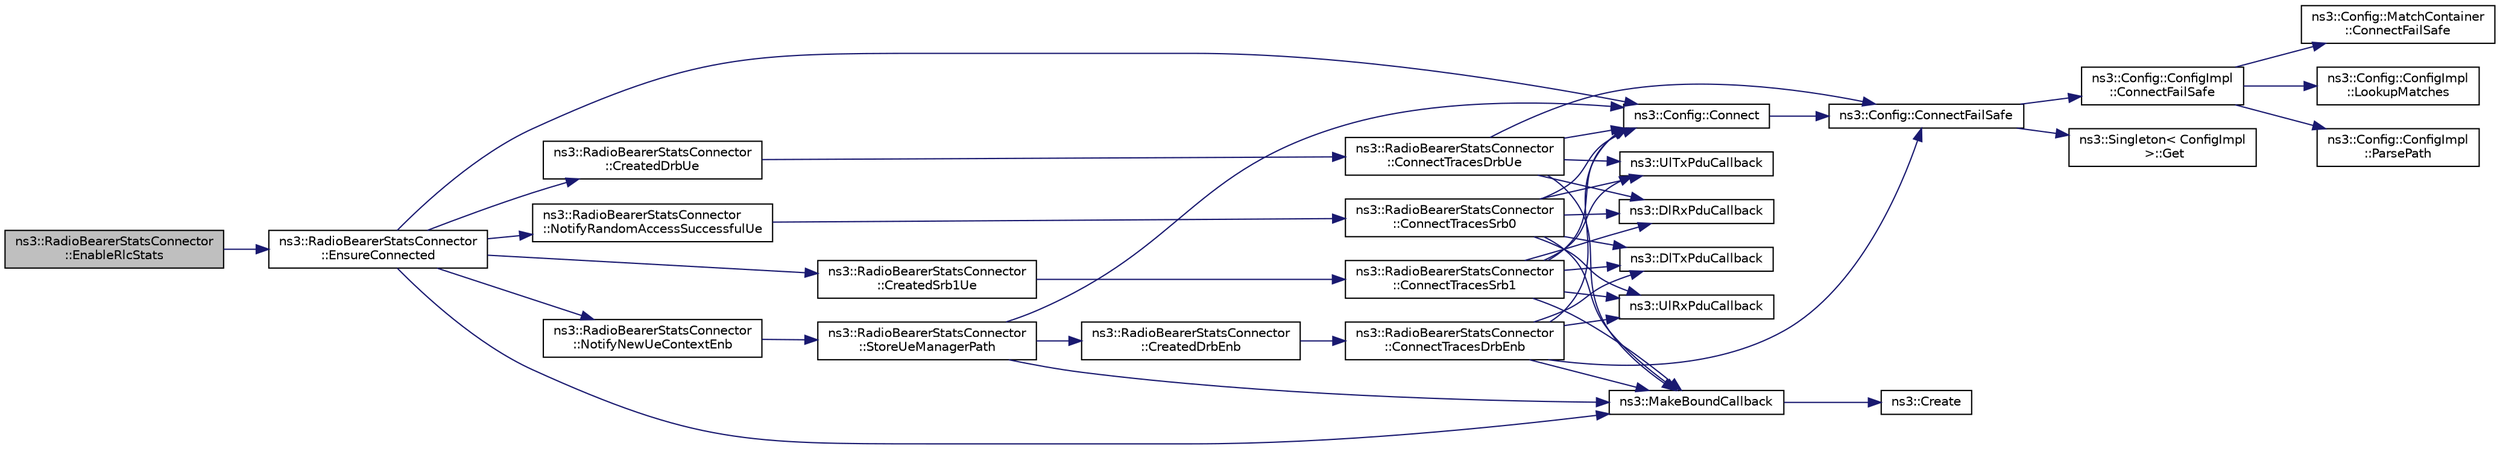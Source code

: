digraph "ns3::RadioBearerStatsConnector::EnableRlcStats"
{
 // LATEX_PDF_SIZE
  edge [fontname="Helvetica",fontsize="10",labelfontname="Helvetica",labelfontsize="10"];
  node [fontname="Helvetica",fontsize="10",shape=record];
  rankdir="LR";
  Node1 [label="ns3::RadioBearerStatsConnector\l::EnableRlcStats",height=0.2,width=0.4,color="black", fillcolor="grey75", style="filled", fontcolor="black",tooltip="Enables trace sinks for RLC layer."];
  Node1 -> Node2 [color="midnightblue",fontsize="10",style="solid",fontname="Helvetica"];
  Node2 [label="ns3::RadioBearerStatsConnector\l::EnsureConnected",height=0.2,width=0.4,color="black", fillcolor="white", style="filled",URL="$classns3_1_1_radio_bearer_stats_connector.html#aba249ded64e78b11c7d2d54354118154",tooltip="Connects trace sinks to appropriate trace sources."];
  Node2 -> Node3 [color="midnightblue",fontsize="10",style="solid",fontname="Helvetica"];
  Node3 [label="ns3::Config::Connect",height=0.2,width=0.4,color="black", fillcolor="white", style="filled",URL="$group__config.html#ga4014f151241cd0939b6cb64409605736",tooltip=" "];
  Node3 -> Node4 [color="midnightblue",fontsize="10",style="solid",fontname="Helvetica"];
  Node4 [label="ns3::Config::ConnectFailSafe",height=0.2,width=0.4,color="black", fillcolor="white", style="filled",URL="$namespacens3_1_1_config.html#aad60d6903a15881b81e982ad5312114a",tooltip="This function will attempt to find all trace sources which match the input path and will then connect..."];
  Node4 -> Node5 [color="midnightblue",fontsize="10",style="solid",fontname="Helvetica"];
  Node5 [label="ns3::Config::ConfigImpl\l::ConnectFailSafe",height=0.2,width=0.4,color="black", fillcolor="white", style="filled",URL="$classns3_1_1_config_1_1_config_impl.html#a5761c70117341e4ea296917bc095e6c0",tooltip="This function will attempt to find all trace sources which match the input path and will then connect..."];
  Node5 -> Node6 [color="midnightblue",fontsize="10",style="solid",fontname="Helvetica"];
  Node6 [label="ns3::Config::MatchContainer\l::ConnectFailSafe",height=0.2,width=0.4,color="black", fillcolor="white", style="filled",URL="$classns3_1_1_config_1_1_match_container.html#a8f3c268d2e6a9daec975497d200ec324",tooltip="Connect the specified sink to all the objects stored in this container."];
  Node5 -> Node7 [color="midnightblue",fontsize="10",style="solid",fontname="Helvetica"];
  Node7 [label="ns3::Config::ConfigImpl\l::LookupMatches",height=0.2,width=0.4,color="black", fillcolor="white", style="filled",URL="$classns3_1_1_config_1_1_config_impl.html#aef8d461e235704cdeb8a85581ba249fb",tooltip=" "];
  Node5 -> Node8 [color="midnightblue",fontsize="10",style="solid",fontname="Helvetica"];
  Node8 [label="ns3::Config::ConfigImpl\l::ParsePath",height=0.2,width=0.4,color="black", fillcolor="white", style="filled",URL="$classns3_1_1_config_1_1_config_impl.html#ab482a563857309e0e70beba3af32be71",tooltip="Break a Config path into the leading path and the last leaf token."];
  Node4 -> Node9 [color="midnightblue",fontsize="10",style="solid",fontname="Helvetica"];
  Node9 [label="ns3::Singleton\< ConfigImpl\l \>::Get",height=0.2,width=0.4,color="black", fillcolor="white", style="filled",URL="$classns3_1_1_singleton.html#a80a2cd3c25a27ea72add7a9f7a141ffa",tooltip="Get a pointer to the singleton instance."];
  Node2 -> Node10 [color="midnightblue",fontsize="10",style="solid",fontname="Helvetica"];
  Node10 [label="ns3::RadioBearerStatsConnector\l::CreatedDrbUe",height=0.2,width=0.4,color="black", fillcolor="white", style="filled",URL="$classns3_1_1_radio_bearer_stats_connector.html#ab2a3228e49606a0b3bf1c1f1ff57caf4",tooltip="Function hooked to DrbCreated trace source at UE RRC, which is fired when DRB is created,..."];
  Node10 -> Node11 [color="midnightblue",fontsize="10",style="solid",fontname="Helvetica"];
  Node11 [label="ns3::RadioBearerStatsConnector\l::ConnectTracesDrbUe",height=0.2,width=0.4,color="black", fillcolor="white", style="filled",URL="$classns3_1_1_radio_bearer_stats_connector.html#ac8e0bc40893582ac58be5df599ffb539",tooltip="Connects DRB trace sources at UE to RLC and PDCP calculators."];
  Node11 -> Node3 [color="midnightblue",fontsize="10",style="solid",fontname="Helvetica"];
  Node11 -> Node4 [color="midnightblue",fontsize="10",style="solid",fontname="Helvetica"];
  Node11 -> Node12 [color="midnightblue",fontsize="10",style="solid",fontname="Helvetica"];
  Node12 [label="ns3::DlRxPduCallback",height=0.2,width=0.4,color="black", fillcolor="white", style="filled",URL="$namespacens3.html#ae4fb5123d8a56fce742428b530ec4197",tooltip="Callback function for DL RX statistics for both RLC and PDCP."];
  Node11 -> Node13 [color="midnightblue",fontsize="10",style="solid",fontname="Helvetica"];
  Node13 [label="ns3::MakeBoundCallback",height=0.2,width=0.4,color="black", fillcolor="white", style="filled",URL="$group__makeboundcallback.html#ga1725d6362e6065faa0709f7c93f8d770",tooltip="Make Callbacks with one bound argument."];
  Node13 -> Node14 [color="midnightblue",fontsize="10",style="solid",fontname="Helvetica"];
  Node14 [label="ns3::Create",height=0.2,width=0.4,color="black", fillcolor="white", style="filled",URL="$group__ptr.html#ga086d8d4a76485a155f0408b85dcebede",tooltip="Create class instances by constructors with varying numbers of arguments and return them by Ptr."];
  Node11 -> Node15 [color="midnightblue",fontsize="10",style="solid",fontname="Helvetica"];
  Node15 [label="ns3::UlTxPduCallback",height=0.2,width=0.4,color="black", fillcolor="white", style="filled",URL="$namespacens3.html#ae624428f0992ac62a3c5f2e7318fb98e",tooltip="Callback function for UL TX statistics for both RLC and PDCP."];
  Node2 -> Node16 [color="midnightblue",fontsize="10",style="solid",fontname="Helvetica"];
  Node16 [label="ns3::RadioBearerStatsConnector\l::CreatedSrb1Ue",height=0.2,width=0.4,color="black", fillcolor="white", style="filled",URL="$classns3_1_1_radio_bearer_stats_connector.html#af0e47231b79a9e8c09e0297719a87e1d",tooltip="Function hooked to Srb1Created trace source at UE RRC, which is fired when SRB1 is created,..."];
  Node16 -> Node17 [color="midnightblue",fontsize="10",style="solid",fontname="Helvetica"];
  Node17 [label="ns3::RadioBearerStatsConnector\l::ConnectTracesSrb1",height=0.2,width=0.4,color="black", fillcolor="white", style="filled",URL="$classns3_1_1_radio_bearer_stats_connector.html#a36eaa4656a7636f47d5023ead3574f76",tooltip="Connects SRB1 trace sources at UE and eNB to RLC and PDCP calculators."];
  Node17 -> Node3 [color="midnightblue",fontsize="10",style="solid",fontname="Helvetica"];
  Node17 -> Node12 [color="midnightblue",fontsize="10",style="solid",fontname="Helvetica"];
  Node17 -> Node18 [color="midnightblue",fontsize="10",style="solid",fontname="Helvetica"];
  Node18 [label="ns3::DlTxPduCallback",height=0.2,width=0.4,color="black", fillcolor="white", style="filled",URL="$namespacens3.html#a7de82f7ed9986b9bcb67951f61e02ff4",tooltip="Callback function for DL TX statistics for both RLC and PDCP."];
  Node17 -> Node13 [color="midnightblue",fontsize="10",style="solid",fontname="Helvetica"];
  Node17 -> Node19 [color="midnightblue",fontsize="10",style="solid",fontname="Helvetica"];
  Node19 [label="ns3::UlRxPduCallback",height=0.2,width=0.4,color="black", fillcolor="white", style="filled",URL="$namespacens3.html#a269527c03607c9c885d7cff7667ec5e0",tooltip="Callback function for UL RX statistics for both RLC and PDCP."];
  Node17 -> Node15 [color="midnightblue",fontsize="10",style="solid",fontname="Helvetica"];
  Node2 -> Node13 [color="midnightblue",fontsize="10",style="solid",fontname="Helvetica"];
  Node2 -> Node20 [color="midnightblue",fontsize="10",style="solid",fontname="Helvetica"];
  Node20 [label="ns3::RadioBearerStatsConnector\l::NotifyNewUeContextEnb",height=0.2,width=0.4,color="black", fillcolor="white", style="filled",URL="$classns3_1_1_radio_bearer_stats_connector.html#a78cb88c11eff737f35c1ea9cd42d75a2",tooltip="Function hooked to NewUeContext trace source at eNB RRC, which is fired upon creation of a new UE con..."];
  Node20 -> Node21 [color="midnightblue",fontsize="10",style="solid",fontname="Helvetica"];
  Node21 [label="ns3::RadioBearerStatsConnector\l::StoreUeManagerPath",height=0.2,width=0.4,color="black", fillcolor="white", style="filled",URL="$classns3_1_1_radio_bearer_stats_connector.html#a413a341a69c6ab2aa239da5bde547144",tooltip="Creates UE Manager path and stores it in m_ueManagerPathByCellIdRnti."];
  Node21 -> Node3 [color="midnightblue",fontsize="10",style="solid",fontname="Helvetica"];
  Node21 -> Node22 [color="midnightblue",fontsize="10",style="solid",fontname="Helvetica"];
  Node22 [label="ns3::RadioBearerStatsConnector\l::CreatedDrbEnb",height=0.2,width=0.4,color="black", fillcolor="white", style="filled",URL="$classns3_1_1_radio_bearer_stats_connector.html#ab055d0cb9204cbecb75a1db44b2f6108",tooltip="Function hooked to DrbCreated trace source at UE manager in eNB RRC, which is fired when DRB is creat..."];
  Node22 -> Node23 [color="midnightblue",fontsize="10",style="solid",fontname="Helvetica"];
  Node23 [label="ns3::RadioBearerStatsConnector\l::ConnectTracesDrbEnb",height=0.2,width=0.4,color="black", fillcolor="white", style="filled",URL="$classns3_1_1_radio_bearer_stats_connector.html#a11712a16157f220f33b95e1c4f0aa952",tooltip="Connects DRB trace sources at eNB to RLC and PDCP calculators."];
  Node23 -> Node3 [color="midnightblue",fontsize="10",style="solid",fontname="Helvetica"];
  Node23 -> Node4 [color="midnightblue",fontsize="10",style="solid",fontname="Helvetica"];
  Node23 -> Node18 [color="midnightblue",fontsize="10",style="solid",fontname="Helvetica"];
  Node23 -> Node13 [color="midnightblue",fontsize="10",style="solid",fontname="Helvetica"];
  Node23 -> Node19 [color="midnightblue",fontsize="10",style="solid",fontname="Helvetica"];
  Node21 -> Node13 [color="midnightblue",fontsize="10",style="solid",fontname="Helvetica"];
  Node2 -> Node24 [color="midnightblue",fontsize="10",style="solid",fontname="Helvetica"];
  Node24 [label="ns3::RadioBearerStatsConnector\l::NotifyRandomAccessSuccessfulUe",height=0.2,width=0.4,color="black", fillcolor="white", style="filled",URL="$classns3_1_1_radio_bearer_stats_connector.html#a2bd1e59ad20e4959925ee606ac324a42",tooltip="Function hooked to RandomAccessSuccessful trace source at UE RRC, which is fired upon successful comp..."];
  Node24 -> Node25 [color="midnightblue",fontsize="10",style="solid",fontname="Helvetica"];
  Node25 [label="ns3::RadioBearerStatsConnector\l::ConnectTracesSrb0",height=0.2,width=0.4,color="black", fillcolor="white", style="filled",URL="$classns3_1_1_radio_bearer_stats_connector.html#a1f6fbe1bdc86f1a2e08403c0b72ba538",tooltip="Connects SRB0 trace sources at UE and eNB to RLC and PDCP calculators."];
  Node25 -> Node3 [color="midnightblue",fontsize="10",style="solid",fontname="Helvetica"];
  Node25 -> Node12 [color="midnightblue",fontsize="10",style="solid",fontname="Helvetica"];
  Node25 -> Node18 [color="midnightblue",fontsize="10",style="solid",fontname="Helvetica"];
  Node25 -> Node13 [color="midnightblue",fontsize="10",style="solid",fontname="Helvetica"];
  Node25 -> Node19 [color="midnightblue",fontsize="10",style="solid",fontname="Helvetica"];
  Node25 -> Node15 [color="midnightblue",fontsize="10",style="solid",fontname="Helvetica"];
}
